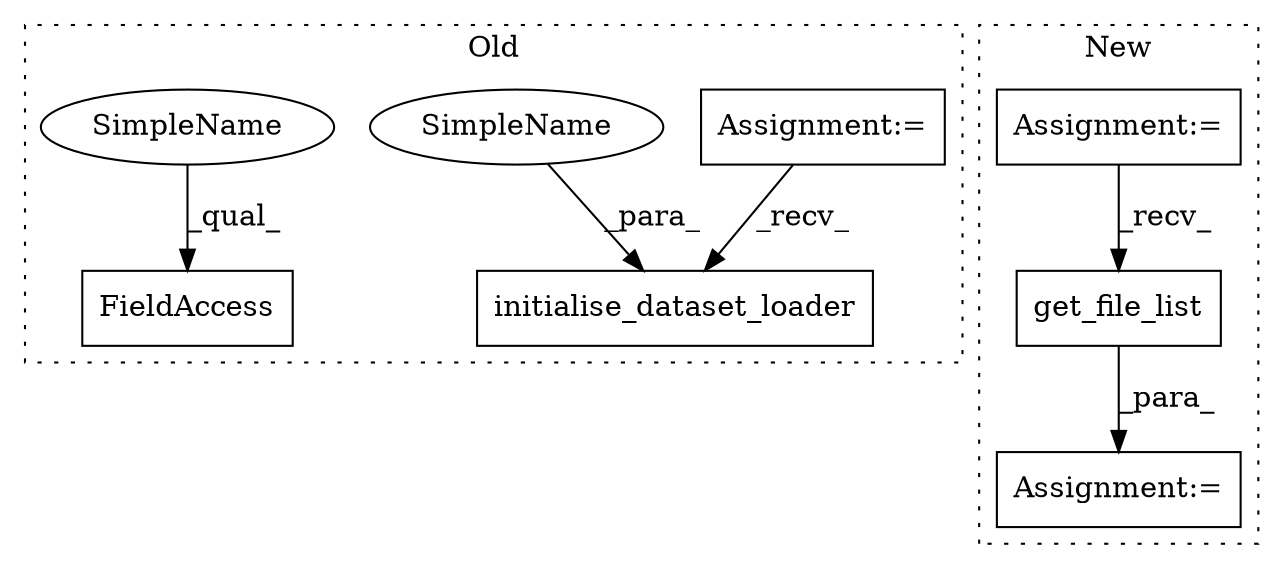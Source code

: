 digraph G {
subgraph cluster0 {
1 [label="initialise_dataset_loader" a="32" s="1954,2019" l="26,1" shape="box"];
4 [label="Assignment:=" a="7" s="1893" l="15" shape="box"];
5 [label="FieldAccess" a="22" s="2393" l="24" shape="box"];
7 [label="SimpleName" a="42" s="1980" l="4" shape="ellipse"];
8 [label="SimpleName" a="42" s="2393" l="4" shape="ellipse"];
label = "Old";
style="dotted";
}
subgraph cluster1 {
2 [label="get_file_list" a="32" s="2836" l="15" shape="box"];
3 [label="Assignment:=" a="7" s="2818" l="1" shape="box"];
6 [label="Assignment:=" a="7" s="1915" l="16" shape="box"];
label = "New";
style="dotted";
}
2 -> 3 [label="_para_"];
4 -> 1 [label="_recv_"];
6 -> 2 [label="_recv_"];
7 -> 1 [label="_para_"];
8 -> 5 [label="_qual_"];
}